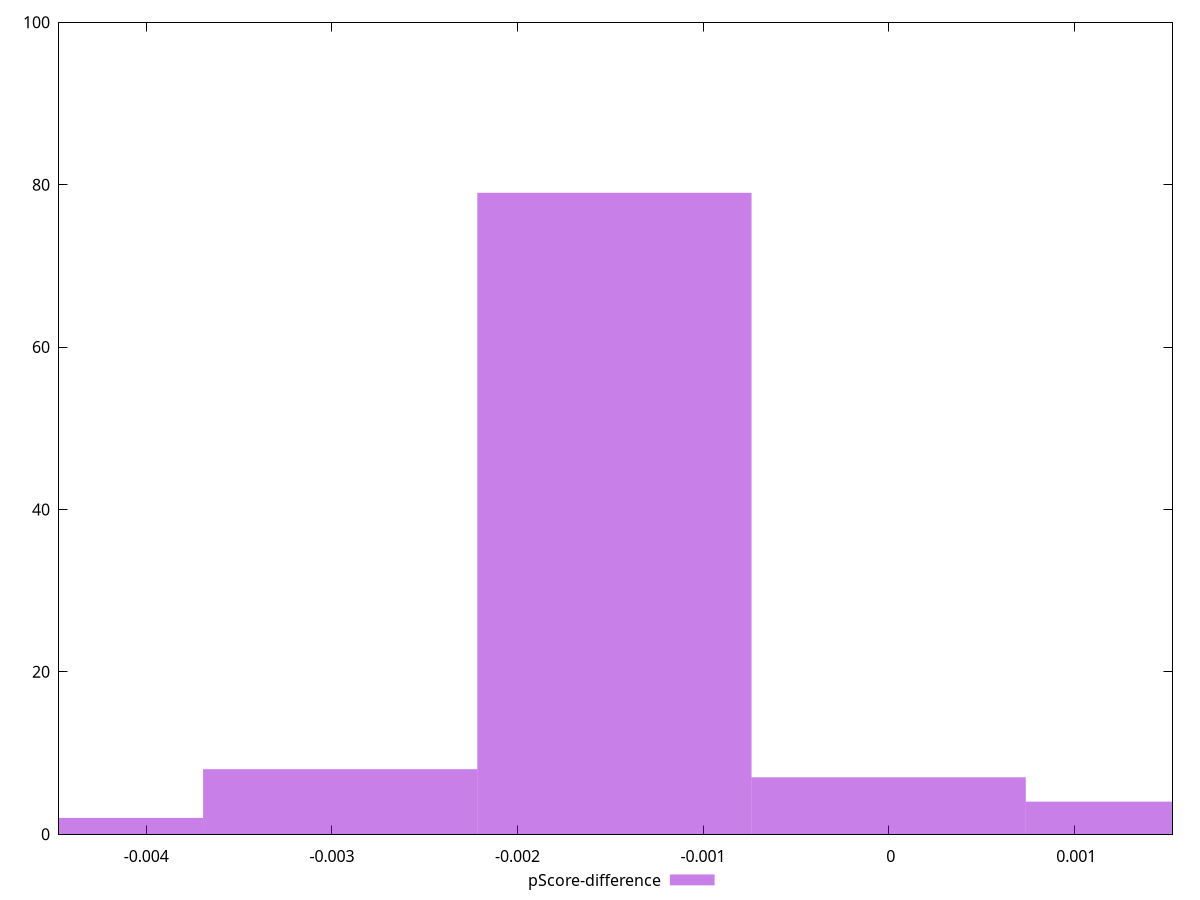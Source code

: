 reset

$pScoreDifference <<EOF
0 7
-0.001477674069721665 79
-0.004433022209164995 2
0.001477674069721665 4
-0.00295534813944333 8
EOF

set key outside below
set boxwidth 0.001477674069721665
set xrange [-0.004470588235294115:0.0015294117647058902]
set yrange [0:100]
set trange [0:100]
set style fill transparent solid 0.5 noborder
set terminal svg size 640, 490 enhanced background rgb 'white'
set output "report_00017_2021-02-10T15-08-03.406Z/uses-rel-preload/samples/pages+cached/pScore-difference/histogram.svg"

plot $pScoreDifference title "pScore-difference" with boxes

reset
